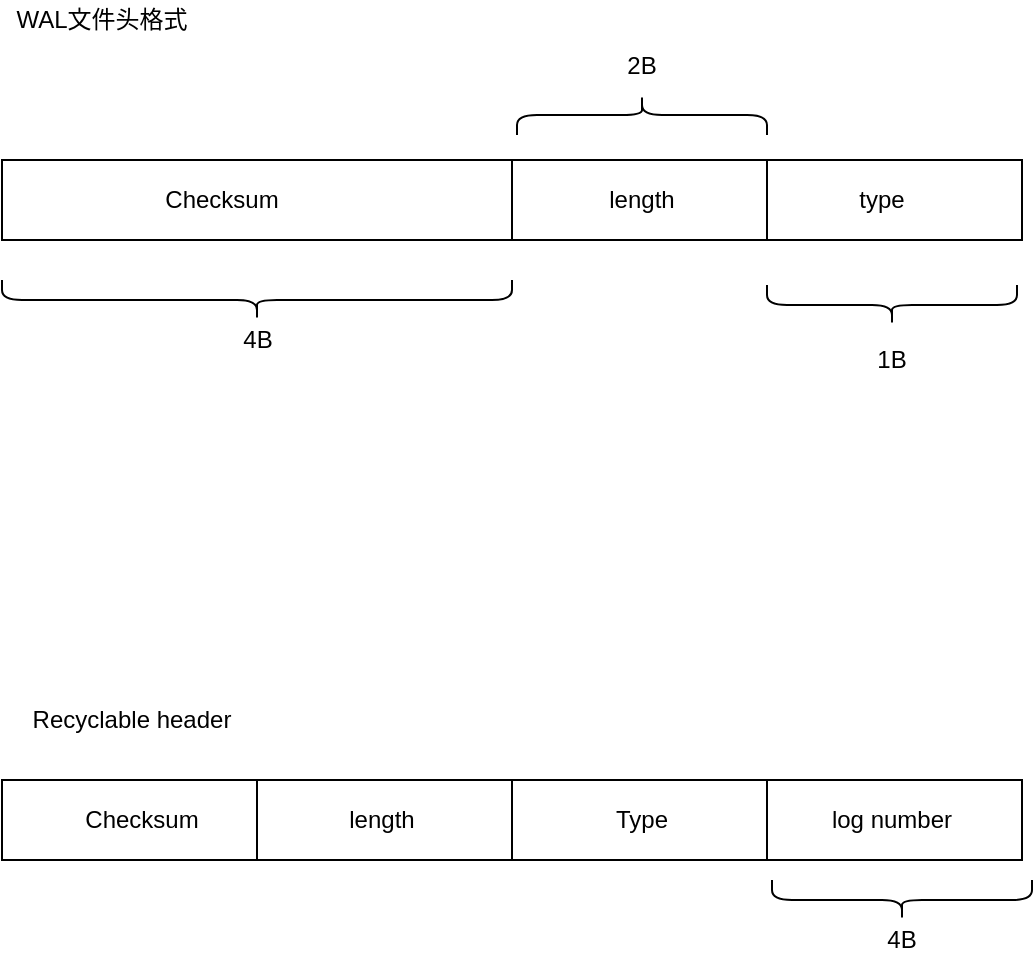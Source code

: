 <mxfile version="14.9.8" type="github">
  <diagram id="voeTZfjvJ5FzmbPML85O" name="第 1 页">
    <mxGraphModel dx="1426" dy="794" grid="1" gridSize="10" guides="1" tooltips="1" connect="1" arrows="1" fold="1" page="1" pageScale="1" pageWidth="827" pageHeight="1169" math="0" shadow="0">
      <root>
        <mxCell id="0" />
        <mxCell id="1" parent="0" />
        <mxCell id="VQ8d4OnUmdFfFtYIpNaV-8" value="" style="group" parent="1" vertex="1" connectable="0">
          <mxGeometry x="150" y="480" width="510" height="40" as="geometry" />
        </mxCell>
        <mxCell id="VQ8d4OnUmdFfFtYIpNaV-9" value="" style="rounded=0;whiteSpace=wrap;html=1;" parent="VQ8d4OnUmdFfFtYIpNaV-8" vertex="1">
          <mxGeometry width="510" height="40" as="geometry" />
        </mxCell>
        <mxCell id="VQ8d4OnUmdFfFtYIpNaV-10" value="" style="endArrow=none;html=1;entryX=0.25;entryY=0;entryDx=0;entryDy=0;exitX=0.25;exitY=1;exitDx=0;exitDy=0;" parent="VQ8d4OnUmdFfFtYIpNaV-8" source="VQ8d4OnUmdFfFtYIpNaV-9" target="VQ8d4OnUmdFfFtYIpNaV-9" edge="1">
          <mxGeometry width="50" height="50" relative="1" as="geometry">
            <mxPoint x="240" y="260" as="sourcePoint" />
            <mxPoint x="290" y="210" as="targetPoint" />
          </mxGeometry>
        </mxCell>
        <mxCell id="VQ8d4OnUmdFfFtYIpNaV-11" value="" style="endArrow=none;html=1;entryX=0.5;entryY=0;entryDx=0;entryDy=0;exitX=0.5;exitY=1;exitDx=0;exitDy=0;" parent="VQ8d4OnUmdFfFtYIpNaV-8" source="VQ8d4OnUmdFfFtYIpNaV-9" target="VQ8d4OnUmdFfFtYIpNaV-9" edge="1">
          <mxGeometry width="50" height="50" relative="1" as="geometry">
            <mxPoint x="200" y="170" as="sourcePoint" />
            <mxPoint x="250" y="120" as="targetPoint" />
          </mxGeometry>
        </mxCell>
        <mxCell id="VQ8d4OnUmdFfFtYIpNaV-12" value="" style="endArrow=none;html=1;entryX=0.75;entryY=0;entryDx=0;entryDy=0;exitX=0.75;exitY=1;exitDx=0;exitDy=0;" parent="VQ8d4OnUmdFfFtYIpNaV-8" source="VQ8d4OnUmdFfFtYIpNaV-9" target="VQ8d4OnUmdFfFtYIpNaV-9" edge="1">
          <mxGeometry width="50" height="50" relative="1" as="geometry">
            <mxPoint x="310" y="120" as="sourcePoint" />
            <mxPoint x="360" y="70" as="targetPoint" />
          </mxGeometry>
        </mxCell>
        <mxCell id="VQ8d4OnUmdFfFtYIpNaV-17" value="Checksum" style="text;html=1;strokeColor=none;fillColor=none;align=center;verticalAlign=middle;whiteSpace=wrap;rounded=0;" parent="VQ8d4OnUmdFfFtYIpNaV-8" vertex="1">
          <mxGeometry x="50" y="10" width="40" height="20" as="geometry" />
        </mxCell>
        <mxCell id="VQ8d4OnUmdFfFtYIpNaV-18" value="length" style="text;html=1;strokeColor=none;fillColor=none;align=center;verticalAlign=middle;whiteSpace=wrap;rounded=0;" parent="VQ8d4OnUmdFfFtYIpNaV-8" vertex="1">
          <mxGeometry x="170" y="10" width="40" height="20" as="geometry" />
        </mxCell>
        <mxCell id="VQ8d4OnUmdFfFtYIpNaV-19" value="Type" style="text;html=1;strokeColor=none;fillColor=none;align=center;verticalAlign=middle;whiteSpace=wrap;rounded=0;" parent="VQ8d4OnUmdFfFtYIpNaV-8" vertex="1">
          <mxGeometry x="300" y="10" width="40" height="20" as="geometry" />
        </mxCell>
        <mxCell id="VQ8d4OnUmdFfFtYIpNaV-20" value="log number" style="text;html=1;strokeColor=none;fillColor=none;align=center;verticalAlign=middle;whiteSpace=wrap;rounded=0;" parent="VQ8d4OnUmdFfFtYIpNaV-8" vertex="1">
          <mxGeometry x="410" y="10" width="70" height="20" as="geometry" />
        </mxCell>
        <mxCell id="VQ8d4OnUmdFfFtYIpNaV-1" value="" style="rounded=0;whiteSpace=wrap;html=1;" parent="1" vertex="1">
          <mxGeometry x="150" y="170" width="510" height="40" as="geometry" />
        </mxCell>
        <mxCell id="VQ8d4OnUmdFfFtYIpNaV-4" value="" style="endArrow=none;html=1;entryX=0.5;entryY=0;entryDx=0;entryDy=0;exitX=0.5;exitY=1;exitDx=0;exitDy=0;" parent="1" source="VQ8d4OnUmdFfFtYIpNaV-1" target="VQ8d4OnUmdFfFtYIpNaV-1" edge="1">
          <mxGeometry x="150" y="170" width="50" height="50" as="geometry">
            <mxPoint x="350" y="340" as="sourcePoint" />
            <mxPoint x="400" y="290" as="targetPoint" />
          </mxGeometry>
        </mxCell>
        <mxCell id="VQ8d4OnUmdFfFtYIpNaV-5" value="" style="endArrow=none;html=1;entryX=0.75;entryY=0;entryDx=0;entryDy=0;exitX=0.75;exitY=1;exitDx=0;exitDy=0;" parent="1" source="VQ8d4OnUmdFfFtYIpNaV-1" target="VQ8d4OnUmdFfFtYIpNaV-1" edge="1">
          <mxGeometry x="150" y="170" width="50" height="50" as="geometry">
            <mxPoint x="460" y="290" as="sourcePoint" />
            <mxPoint x="510" y="240" as="targetPoint" />
          </mxGeometry>
        </mxCell>
        <mxCell id="VQ8d4OnUmdFfFtYIpNaV-13" value="WAL文件头格式" style="text;html=1;strokeColor=none;fillColor=none;align=center;verticalAlign=middle;whiteSpace=wrap;rounded=0;" parent="1" vertex="1">
          <mxGeometry x="150" y="90" width="100" height="20" as="geometry" />
        </mxCell>
        <mxCell id="VQ8d4OnUmdFfFtYIpNaV-14" value="Checksum" style="text;html=1;strokeColor=none;fillColor=none;align=center;verticalAlign=middle;whiteSpace=wrap;rounded=0;" parent="1" vertex="1">
          <mxGeometry x="240" y="180" width="40" height="20" as="geometry" />
        </mxCell>
        <mxCell id="VQ8d4OnUmdFfFtYIpNaV-15" value="length" style="text;html=1;strokeColor=none;fillColor=none;align=center;verticalAlign=middle;whiteSpace=wrap;rounded=0;" parent="1" vertex="1">
          <mxGeometry x="450" y="180" width="40" height="20" as="geometry" />
        </mxCell>
        <mxCell id="VQ8d4OnUmdFfFtYIpNaV-16" value="type" style="text;html=1;strokeColor=none;fillColor=none;align=center;verticalAlign=middle;whiteSpace=wrap;rounded=0;" parent="1" vertex="1">
          <mxGeometry x="570" y="180" width="40" height="20" as="geometry" />
        </mxCell>
        <mxCell id="caEEjVJI64U5iGkLyhRB-1" value="Recyclable header" style="text;html=1;strokeColor=none;fillColor=none;align=center;verticalAlign=middle;whiteSpace=wrap;rounded=0;" vertex="1" parent="1">
          <mxGeometry x="160" y="440" width="110" height="20" as="geometry" />
        </mxCell>
        <mxCell id="caEEjVJI64U5iGkLyhRB-2" value="" style="shape=curlyBracket;whiteSpace=wrap;html=1;rounded=1;rotation=-90;" vertex="1" parent="1">
          <mxGeometry x="267.5" y="112.5" width="20" height="255" as="geometry" />
        </mxCell>
        <mxCell id="caEEjVJI64U5iGkLyhRB-3" value="" style="shape=curlyBracket;whiteSpace=wrap;html=1;rounded=1;rotation=-90;" vertex="1" parent="1">
          <mxGeometry x="585" y="180" width="20" height="125" as="geometry" />
        </mxCell>
        <mxCell id="caEEjVJI64U5iGkLyhRB-4" value="" style="shape=curlyBracket;whiteSpace=wrap;html=1;rounded=1;rotation=90;" vertex="1" parent="1">
          <mxGeometry x="460" y="85" width="20" height="125" as="geometry" />
        </mxCell>
        <mxCell id="caEEjVJI64U5iGkLyhRB-5" value="4B" style="text;html=1;strokeColor=none;fillColor=none;align=center;verticalAlign=middle;whiteSpace=wrap;rounded=0;" vertex="1" parent="1">
          <mxGeometry x="257.5" y="250" width="40" height="20" as="geometry" />
        </mxCell>
        <mxCell id="caEEjVJI64U5iGkLyhRB-6" value="2B" style="text;html=1;strokeColor=none;fillColor=none;align=center;verticalAlign=middle;whiteSpace=wrap;rounded=0;" vertex="1" parent="1">
          <mxGeometry x="450" y="113" width="40" height="20" as="geometry" />
        </mxCell>
        <mxCell id="caEEjVJI64U5iGkLyhRB-7" value="1B" style="text;html=1;strokeColor=none;fillColor=none;align=center;verticalAlign=middle;whiteSpace=wrap;rounded=0;" vertex="1" parent="1">
          <mxGeometry x="575" y="260" width="40" height="20" as="geometry" />
        </mxCell>
        <mxCell id="caEEjVJI64U5iGkLyhRB-9" value="" style="shape=curlyBracket;whiteSpace=wrap;html=1;rounded=1;rotation=-90;" vertex="1" parent="1">
          <mxGeometry x="590" y="475" width="20" height="130" as="geometry" />
        </mxCell>
        <mxCell id="caEEjVJI64U5iGkLyhRB-10" value="4B" style="text;html=1;strokeColor=none;fillColor=none;align=center;verticalAlign=middle;whiteSpace=wrap;rounded=0;" vertex="1" parent="1">
          <mxGeometry x="580" y="550" width="40" height="20" as="geometry" />
        </mxCell>
      </root>
    </mxGraphModel>
  </diagram>
</mxfile>
